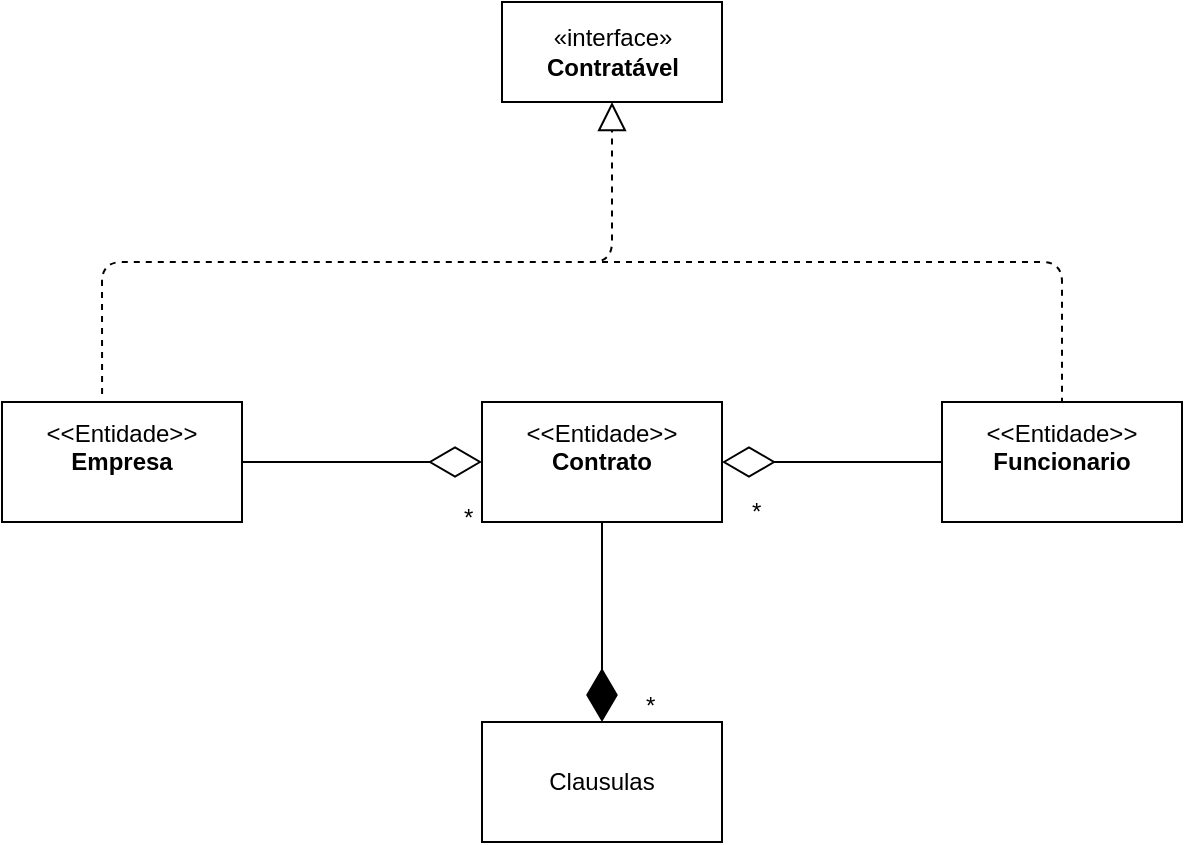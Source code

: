 <mxfile version="10.6.8" type="device"><diagram id="U9GqrF7Y9GUyRYEaAN1O" name="Page-1"><mxGraphModel dx="1394" dy="764" grid="1" gridSize="10" guides="1" tooltips="1" connect="1" arrows="1" fold="1" page="1" pageScale="1" pageWidth="827" pageHeight="1169" math="0" shadow="0"><root><mxCell id="0"/><mxCell id="1" parent="0"/><mxCell id="ZQFQNN2Km2YIdgW_abcg-1" value="&amp;lt;&amp;lt;Entidade&amp;gt;&amp;gt;&lt;br&gt;&lt;b&gt;Empresa&lt;br&gt;&lt;br&gt;&lt;/b&gt;" style="rounded=0;whiteSpace=wrap;html=1;" vertex="1" parent="1"><mxGeometry x="130" y="450" width="120" height="60" as="geometry"/></mxCell><mxCell id="ZQFQNN2Km2YIdgW_abcg-2" value="&amp;lt;&amp;lt;Entidade&amp;gt;&amp;gt;&lt;br&gt;&lt;b&gt;Contrato&lt;/b&gt;&lt;br&gt;&lt;br&gt;" style="rounded=0;whiteSpace=wrap;html=1;" vertex="1" parent="1"><mxGeometry x="370" y="450" width="120" height="60" as="geometry"/></mxCell><mxCell id="ZQFQNN2Km2YIdgW_abcg-3" value="&amp;lt;&amp;lt;Entidade&amp;gt;&amp;gt;&lt;br&gt;&lt;b&gt;Funcionario&lt;/b&gt;&lt;br&gt;&lt;br&gt;" style="rounded=0;whiteSpace=wrap;html=1;" vertex="1" parent="1"><mxGeometry x="600" y="450" width="120" height="60" as="geometry"/></mxCell><mxCell id="ZQFQNN2Km2YIdgW_abcg-5" value="" style="endArrow=diamondThin;endFill=0;endSize=24;html=1;entryX=0;entryY=0.5;entryDx=0;entryDy=0;exitX=1;exitY=0.5;exitDx=0;exitDy=0;" edge="1" parent="1" source="ZQFQNN2Km2YIdgW_abcg-1" target="ZQFQNN2Km2YIdgW_abcg-2"><mxGeometry width="160" relative="1" as="geometry"><mxPoint x="270" y="620" as="sourcePoint"/><mxPoint x="430" y="620" as="targetPoint"/></mxGeometry></mxCell><mxCell id="ZQFQNN2Km2YIdgW_abcg-6" value="" style="endArrow=diamondThin;endFill=0;endSize=24;html=1;exitX=0;exitY=0.5;exitDx=0;exitDy=0;entryX=1;entryY=0.5;entryDx=0;entryDy=0;" edge="1" parent="1" source="ZQFQNN2Km2YIdgW_abcg-3" target="ZQFQNN2Km2YIdgW_abcg-2"><mxGeometry width="160" relative="1" as="geometry"><mxPoint x="380" y="810" as="sourcePoint"/><mxPoint x="540" y="810" as="targetPoint"/></mxGeometry></mxCell><mxCell id="ZQFQNN2Km2YIdgW_abcg-7" value="*" style="text;html=1;resizable=0;points=[];autosize=1;align=left;verticalAlign=top;spacingTop=-4;" vertex="1" parent="1"><mxGeometry x="503" y="495" width="20" height="20" as="geometry"/></mxCell><mxCell id="ZQFQNN2Km2YIdgW_abcg-8" value="*" style="text;html=1;resizable=0;points=[];autosize=1;align=left;verticalAlign=top;spacingTop=-4;" vertex="1" parent="1"><mxGeometry x="359" y="498" width="20" height="20" as="geometry"/></mxCell><mxCell id="ZQFQNN2Km2YIdgW_abcg-9" value="«interface»&lt;br&gt;&lt;b&gt;Contratável&lt;/b&gt;&lt;br&gt;" style="html=1;" vertex="1" parent="1"><mxGeometry x="380" y="250" width="110" height="50" as="geometry"/></mxCell><mxCell id="ZQFQNN2Km2YIdgW_abcg-10" value="" style="endArrow=block;dashed=1;endFill=0;endSize=12;html=1;entryX=0.5;entryY=1;entryDx=0;entryDy=0;exitX=0.417;exitY=-0.067;exitDx=0;exitDy=0;exitPerimeter=0;" edge="1" parent="1" source="ZQFQNN2Km2YIdgW_abcg-1" target="ZQFQNN2Km2YIdgW_abcg-9"><mxGeometry width="160" relative="1" as="geometry"><mxPoint x="90" y="380" as="sourcePoint"/><mxPoint x="240" y="370" as="targetPoint"/><Array as="points"><mxPoint x="180" y="380"/><mxPoint x="435" y="380"/></Array></mxGeometry></mxCell><mxCell id="ZQFQNN2Km2YIdgW_abcg-11" value="" style="endArrow=none;dashed=1;html=1;entryX=0.5;entryY=0;entryDx=0;entryDy=0;" edge="1" parent="1" target="ZQFQNN2Km2YIdgW_abcg-3"><mxGeometry width="50" height="50" relative="1" as="geometry"><mxPoint x="430" y="380" as="sourcePoint"/><mxPoint x="730" y="380" as="targetPoint"/><Array as="points"><mxPoint x="660" y="380"/></Array></mxGeometry></mxCell><mxCell id="ZQFQNN2Km2YIdgW_abcg-12" value="Clausulas" style="rounded=0;whiteSpace=wrap;html=1;" vertex="1" parent="1"><mxGeometry x="370" y="610" width="120" height="60" as="geometry"/></mxCell><mxCell id="ZQFQNN2Km2YIdgW_abcg-14" value="" style="endArrow=diamondThin;endFill=1;endSize=24;html=1;entryX=0.5;entryY=0;entryDx=0;entryDy=0;exitX=0.5;exitY=1;exitDx=0;exitDy=0;" edge="1" parent="1" source="ZQFQNN2Km2YIdgW_abcg-2" target="ZQFQNN2Km2YIdgW_abcg-12"><mxGeometry width="160" relative="1" as="geometry"><mxPoint x="290" y="810" as="sourcePoint"/><mxPoint x="450" y="810" as="targetPoint"/></mxGeometry></mxCell><mxCell id="ZQFQNN2Km2YIdgW_abcg-15" value="*" style="text;html=1;resizable=0;points=[];autosize=1;align=left;verticalAlign=top;spacingTop=-4;" vertex="1" parent="1"><mxGeometry x="450" y="592" width="20" height="20" as="geometry"/></mxCell></root></mxGraphModel></diagram></mxfile>